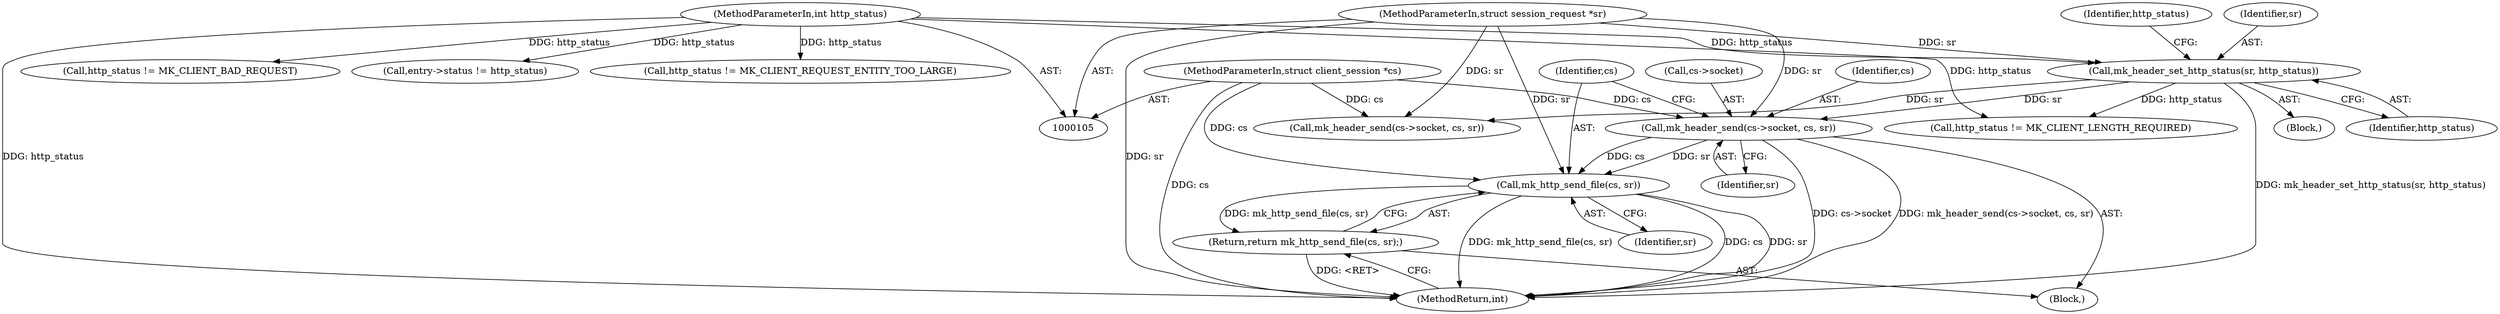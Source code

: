 digraph "0_monkey_b2d0e6f92310bb14a15aa2f8e96e1fb5379776dd@API" {
"1000220" [label="(Call,mk_header_send(cs->socket, cs, sr))"];
"1000107" [label="(MethodParameterIn,struct client_session *cs)"];
"1000120" [label="(Call,mk_header_set_http_status(sr, http_status))"];
"1000108" [label="(MethodParameterIn,struct session_request *sr)"];
"1000106" [label="(MethodParameterIn,int http_status)"];
"1000227" [label="(Call,mk_http_send_file(cs, sr))"];
"1000226" [label="(Return,return mk_http_send_file(cs, sr);)"];
"1000220" [label="(Call,mk_header_send(cs->socket, cs, sr))"];
"1000227" [label="(Call,mk_http_send_file(cs, sr))"];
"1000107" [label="(MethodParameterIn,struct client_session *cs)"];
"1000224" [label="(Identifier,cs)"];
"1000106" [label="(MethodParameterIn,int http_status)"];
"1000225" [label="(Identifier,sr)"];
"1000228" [label="(Identifier,cs)"];
"1000122" [label="(Identifier,http_status)"];
"1000126" [label="(Identifier,http_status)"];
"1000109" [label="(Block,)"];
"1000132" [label="(Call,http_status != MK_CLIENT_REQUEST_ENTITY_TOO_LARGE)"];
"1000120" [label="(Call,mk_header_set_http_status(sr, http_status))"];
"1000136" [label="(Block,)"];
"1000472" [label="(MethodReturn,int)"];
"1000221" [label="(Call,cs->socket)"];
"1000121" [label="(Identifier,sr)"];
"1000129" [label="(Call,http_status != MK_CLIENT_BAD_REQUEST)"];
"1000108" [label="(MethodParameterIn,struct session_request *sr)"];
"1000436" [label="(Call,mk_header_send(cs->socket, cs, sr))"];
"1000125" [label="(Call,http_status != MK_CLIENT_LENGTH_REQUIRED)"];
"1000229" [label="(Identifier,sr)"];
"1000226" [label="(Return,return mk_http_send_file(cs, sr);)"];
"1000138" [label="(Call,entry->status != http_status)"];
"1000220" -> "1000136"  [label="AST: "];
"1000220" -> "1000225"  [label="CFG: "];
"1000221" -> "1000220"  [label="AST: "];
"1000224" -> "1000220"  [label="AST: "];
"1000225" -> "1000220"  [label="AST: "];
"1000228" -> "1000220"  [label="CFG: "];
"1000220" -> "1000472"  [label="DDG: cs->socket"];
"1000220" -> "1000472"  [label="DDG: mk_header_send(cs->socket, cs, sr)"];
"1000107" -> "1000220"  [label="DDG: cs"];
"1000120" -> "1000220"  [label="DDG: sr"];
"1000108" -> "1000220"  [label="DDG: sr"];
"1000220" -> "1000227"  [label="DDG: cs"];
"1000220" -> "1000227"  [label="DDG: sr"];
"1000107" -> "1000105"  [label="AST: "];
"1000107" -> "1000472"  [label="DDG: cs"];
"1000107" -> "1000227"  [label="DDG: cs"];
"1000107" -> "1000436"  [label="DDG: cs"];
"1000120" -> "1000109"  [label="AST: "];
"1000120" -> "1000122"  [label="CFG: "];
"1000121" -> "1000120"  [label="AST: "];
"1000122" -> "1000120"  [label="AST: "];
"1000126" -> "1000120"  [label="CFG: "];
"1000120" -> "1000472"  [label="DDG: mk_header_set_http_status(sr, http_status)"];
"1000108" -> "1000120"  [label="DDG: sr"];
"1000106" -> "1000120"  [label="DDG: http_status"];
"1000120" -> "1000125"  [label="DDG: http_status"];
"1000120" -> "1000436"  [label="DDG: sr"];
"1000108" -> "1000105"  [label="AST: "];
"1000108" -> "1000472"  [label="DDG: sr"];
"1000108" -> "1000227"  [label="DDG: sr"];
"1000108" -> "1000436"  [label="DDG: sr"];
"1000106" -> "1000105"  [label="AST: "];
"1000106" -> "1000472"  [label="DDG: http_status"];
"1000106" -> "1000125"  [label="DDG: http_status"];
"1000106" -> "1000129"  [label="DDG: http_status"];
"1000106" -> "1000132"  [label="DDG: http_status"];
"1000106" -> "1000138"  [label="DDG: http_status"];
"1000227" -> "1000226"  [label="AST: "];
"1000227" -> "1000229"  [label="CFG: "];
"1000228" -> "1000227"  [label="AST: "];
"1000229" -> "1000227"  [label="AST: "];
"1000226" -> "1000227"  [label="CFG: "];
"1000227" -> "1000472"  [label="DDG: mk_http_send_file(cs, sr)"];
"1000227" -> "1000472"  [label="DDG: cs"];
"1000227" -> "1000472"  [label="DDG: sr"];
"1000227" -> "1000226"  [label="DDG: mk_http_send_file(cs, sr)"];
"1000226" -> "1000136"  [label="AST: "];
"1000472" -> "1000226"  [label="CFG: "];
"1000226" -> "1000472"  [label="DDG: <RET>"];
}
